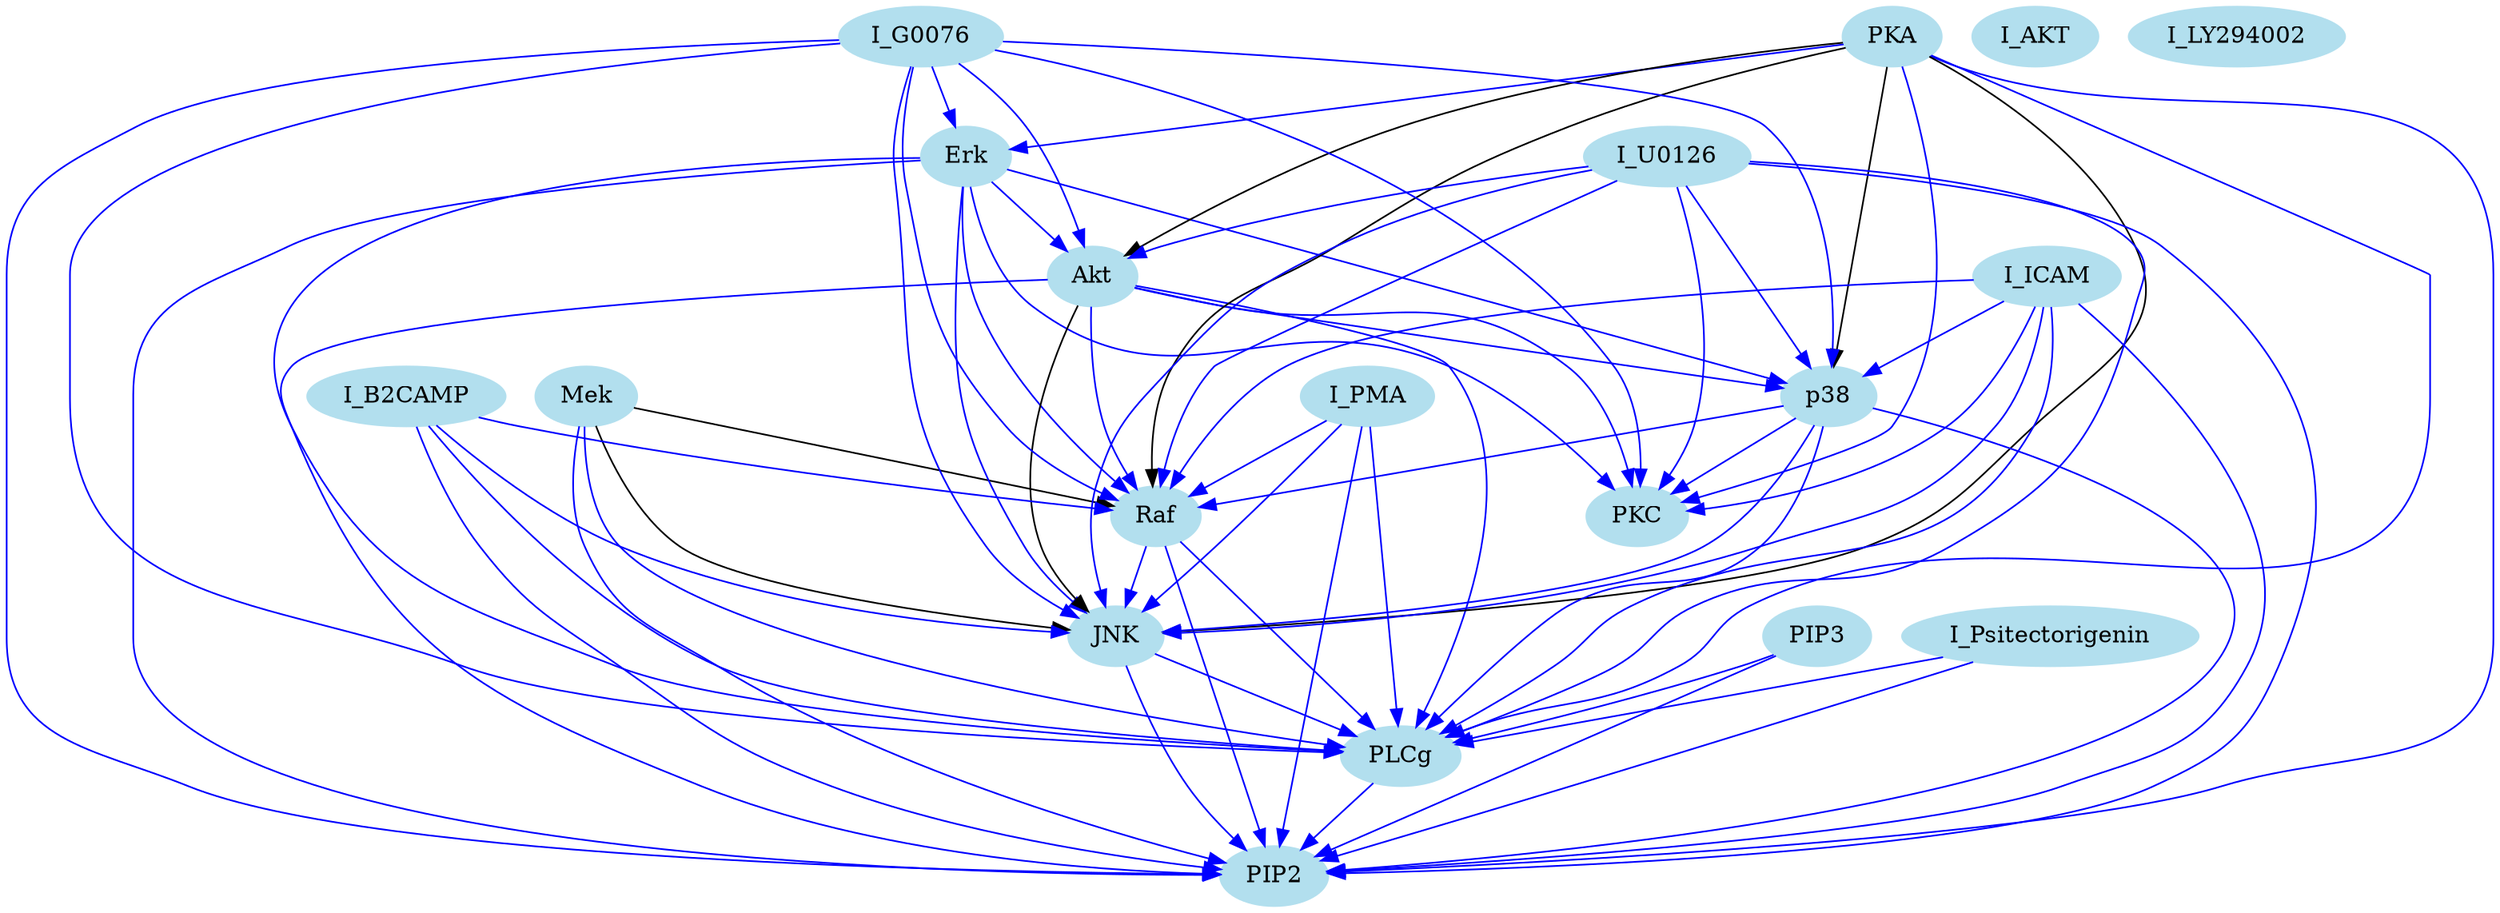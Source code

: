 digraph ofzo {
node [color=lightblue2, style=filled];
edge [color=blue];
"Raf";
"Mek";
"PLCg";
"PIP2";
"PIP3";
"Erk";
"Akt";
"PKA";
"PKC";
"p38";
"JNK";
"I_ICAM";
"I_AKT";
"I_G0076";
"I_Psitectorigenin";
"I_U0126";
"I_LY294002";
"I_PMA";
"I_B2CAMP";
"Raf" -> "PLCg" ;
"Raf" -> "PIP2" ;
"Raf" -> "JNK" ;
"Mek" -> "Raf" [color=black];
"Mek" -> "PLCg" ;
"Mek" -> "PIP2" ;
"Mek" -> "JNK" [color=black];
"PLCg" -> "PIP2" ;
"PIP3" -> "PLCg" ;
"PIP3" -> "PIP2" ;
"Erk" -> "Raf" ;
"Erk" -> "PLCg" ;
"Erk" -> "PIP2" ;
"Erk" -> "Akt" ;
"Erk" -> "PKC" ;
"Erk" -> "p38" ;
"Erk" -> "JNK" ;
"Akt" -> "Raf" ;
"Akt" -> "PLCg" ;
"Akt" -> "PIP2" ;
"Akt" -> "PKC" ;
"Akt" -> "p38" ;
"Akt" -> "JNK" [color=black];
"PKA" -> "Raf" [color=black];
"PKA" -> "PLCg" ;
"PKA" -> "PIP2" ;
"PKA" -> "Erk" ;
"PKA" -> "Akt" [color=black];
"PKA" -> "PKC" ;
"PKA" -> "p38" [color=black];
"PKA" -> "JNK" [color=black];
"p38" -> "Raf" ;
"p38" -> "PLCg" ;
"p38" -> "PIP2" ;
"p38" -> "PKC" ;
"p38" -> "JNK" ;
"JNK" -> "PLCg" ;
"JNK" -> "PIP2" ;
"I_ICAM" -> "Raf" ;
"I_ICAM" -> "PLCg" ;
"I_ICAM" -> "PIP2" ;
"I_ICAM" -> "PKC" ;
"I_ICAM" -> "p38" ;
"I_ICAM" -> "JNK" ;
"I_G0076" -> "Raf" ;
"I_G0076" -> "PLCg" ;
"I_G0076" -> "PIP2" ;
"I_G0076" -> "Erk" ;
"I_G0076" -> "Akt" ;
"I_G0076" -> "PKC" ;
"I_G0076" -> "p38" ;
"I_G0076" -> "JNK" ;
"I_Psitectorigenin" -> "PLCg" ;
"I_Psitectorigenin" -> "PIP2" ;
"I_U0126" -> "Raf" ;
"I_U0126" -> "PLCg" ;
"I_U0126" -> "PIP2" ;
"I_U0126" -> "Akt" ;
"I_U0126" -> "PKC" ;
"I_U0126" -> "p38" ;
"I_U0126" -> "JNK" ;
"I_PMA" -> "Raf" ;
"I_PMA" -> "PLCg" ;
"I_PMA" -> "PIP2" ;
"I_PMA" -> "JNK" ;
"I_B2CAMP" -> "Raf" ;
"I_B2CAMP" -> "PLCg" ;
"I_B2CAMP" -> "PIP2" ;
"I_B2CAMP" -> "JNK" ;
}
